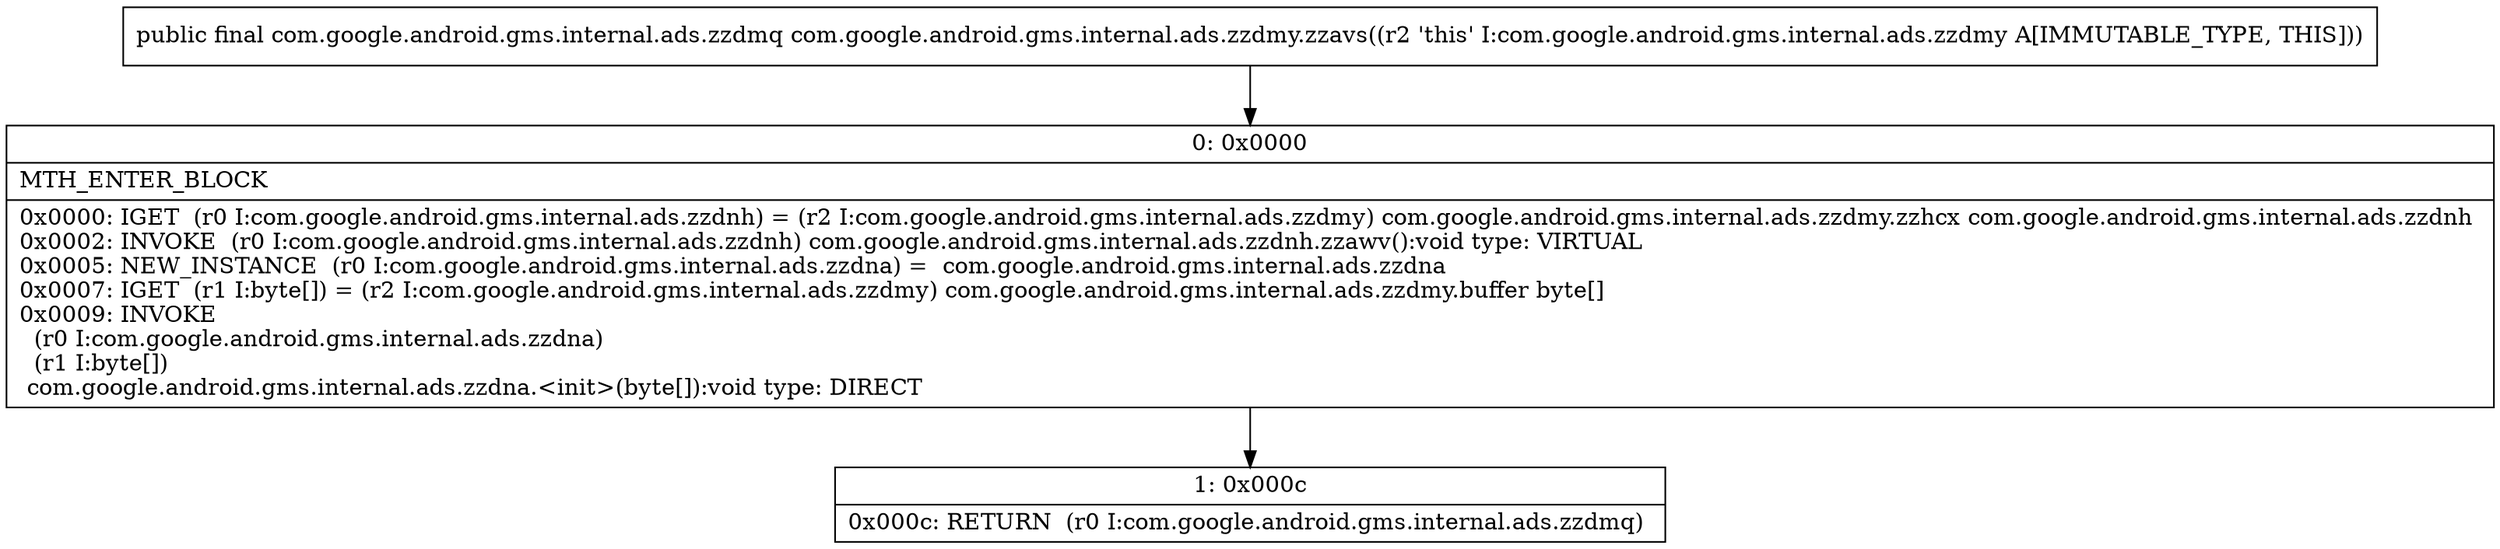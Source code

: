 digraph "CFG forcom.google.android.gms.internal.ads.zzdmy.zzavs()Lcom\/google\/android\/gms\/internal\/ads\/zzdmq;" {
Node_0 [shape=record,label="{0\:\ 0x0000|MTH_ENTER_BLOCK\l|0x0000: IGET  (r0 I:com.google.android.gms.internal.ads.zzdnh) = (r2 I:com.google.android.gms.internal.ads.zzdmy) com.google.android.gms.internal.ads.zzdmy.zzhcx com.google.android.gms.internal.ads.zzdnh \l0x0002: INVOKE  (r0 I:com.google.android.gms.internal.ads.zzdnh) com.google.android.gms.internal.ads.zzdnh.zzawv():void type: VIRTUAL \l0x0005: NEW_INSTANCE  (r0 I:com.google.android.gms.internal.ads.zzdna) =  com.google.android.gms.internal.ads.zzdna \l0x0007: IGET  (r1 I:byte[]) = (r2 I:com.google.android.gms.internal.ads.zzdmy) com.google.android.gms.internal.ads.zzdmy.buffer byte[] \l0x0009: INVOKE  \l  (r0 I:com.google.android.gms.internal.ads.zzdna)\l  (r1 I:byte[])\l com.google.android.gms.internal.ads.zzdna.\<init\>(byte[]):void type: DIRECT \l}"];
Node_1 [shape=record,label="{1\:\ 0x000c|0x000c: RETURN  (r0 I:com.google.android.gms.internal.ads.zzdmq) \l}"];
MethodNode[shape=record,label="{public final com.google.android.gms.internal.ads.zzdmq com.google.android.gms.internal.ads.zzdmy.zzavs((r2 'this' I:com.google.android.gms.internal.ads.zzdmy A[IMMUTABLE_TYPE, THIS])) }"];
MethodNode -> Node_0;
Node_0 -> Node_1;
}

